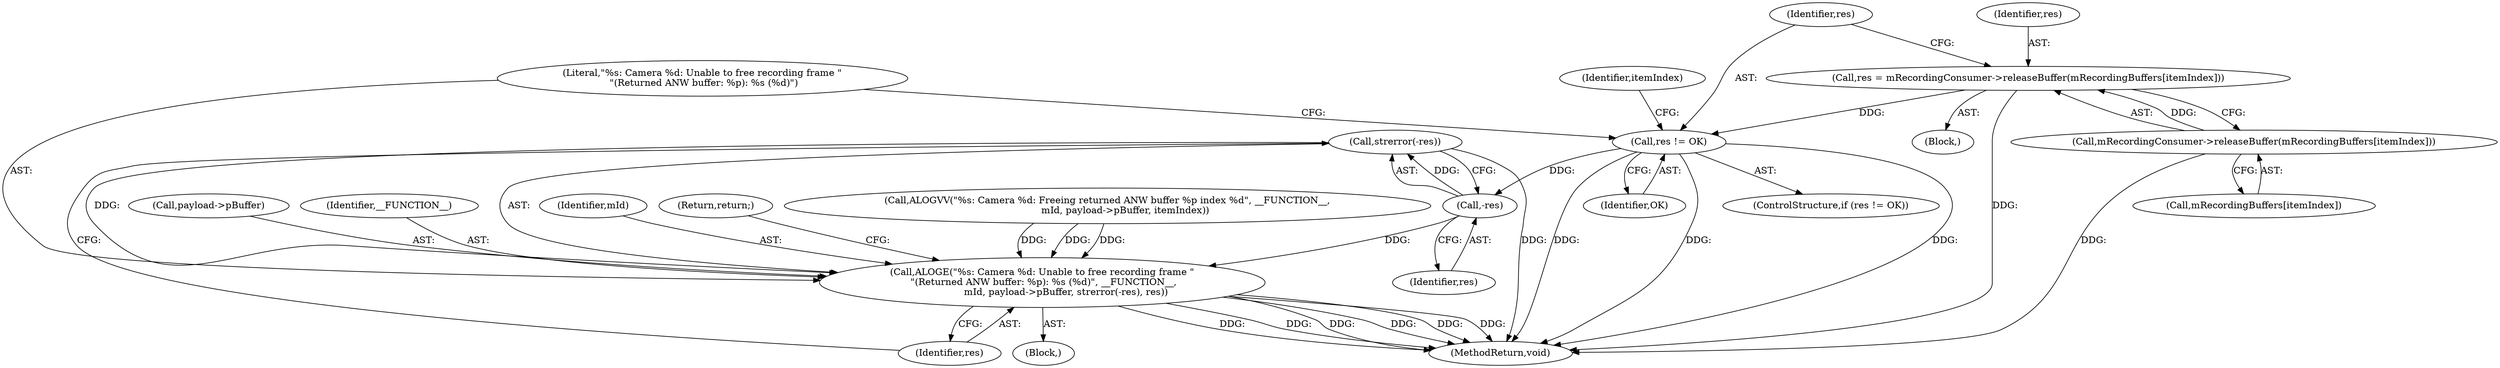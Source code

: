 digraph "0_Android_1f24c730ab6ca5aff1e3137b340b8aeaeda4bdbc_3@API" {
"1000233" [label="(Call,strerror(-res))"];
"1000234" [label="(Call,-res)"];
"1000222" [label="(Call,res != OK)"];
"1000215" [label="(Call,res = mRecordingConsumer->releaseBuffer(mRecordingBuffers[itemIndex]))"];
"1000217" [label="(Call,mRecordingConsumer->releaseBuffer(mRecordingBuffers[itemIndex]))"];
"1000226" [label="(Call,ALOGE(\"%s: Camera %d: Unable to free recording frame \"\n \"(Returned ANW buffer: %p): %s (%d)\", __FUNCTION__,\n                mId, payload->pBuffer, strerror(-res), res))"];
"1000228" [label="(Identifier,__FUNCTION__)"];
"1000227" [label="(Literal,\"%s: Camera %d: Unable to free recording frame \"\n \"(Returned ANW buffer: %p): %s (%d)\")"];
"1000217" [label="(Call,mRecordingConsumer->releaseBuffer(mRecordingBuffers[itemIndex]))"];
"1000234" [label="(Call,-res)"];
"1000229" [label="(Identifier,mId)"];
"1000236" [label="(Identifier,res)"];
"1000216" [label="(Identifier,res)"];
"1000224" [label="(Identifier,OK)"];
"1000226" [label="(Call,ALOGE(\"%s: Camera %d: Unable to free recording frame \"\n \"(Returned ANW buffer: %p): %s (%d)\", __FUNCTION__,\n                mId, payload->pBuffer, strerror(-res), res))"];
"1000218" [label="(Call,mRecordingBuffers[itemIndex])"];
"1000233" [label="(Call,strerror(-res))"];
"1000225" [label="(Block,)"];
"1000237" [label="(Return,return;)"];
"1000239" [label="(Identifier,itemIndex)"];
"1000235" [label="(Identifier,res)"];
"1000250" [label="(MethodReturn,void)"];
"1000222" [label="(Call,res != OK)"];
"1000221" [label="(ControlStructure,if (res != OK))"];
"1000215" [label="(Call,res = mRecordingConsumer->releaseBuffer(mRecordingBuffers[itemIndex]))"];
"1000207" [label="(Call,ALOGVV(\"%s: Camera %d: Freeing returned ANW buffer %p index %d\", __FUNCTION__,\n            mId, payload->pBuffer, itemIndex))"];
"1000230" [label="(Call,payload->pBuffer)"];
"1000223" [label="(Identifier,res)"];
"1000103" [label="(Block,)"];
"1000233" -> "1000226"  [label="AST: "];
"1000233" -> "1000234"  [label="CFG: "];
"1000234" -> "1000233"  [label="AST: "];
"1000236" -> "1000233"  [label="CFG: "];
"1000233" -> "1000250"  [label="DDG: "];
"1000233" -> "1000226"  [label="DDG: "];
"1000234" -> "1000233"  [label="DDG: "];
"1000234" -> "1000235"  [label="CFG: "];
"1000235" -> "1000234"  [label="AST: "];
"1000222" -> "1000234"  [label="DDG: "];
"1000234" -> "1000226"  [label="DDG: "];
"1000222" -> "1000221"  [label="AST: "];
"1000222" -> "1000224"  [label="CFG: "];
"1000223" -> "1000222"  [label="AST: "];
"1000224" -> "1000222"  [label="AST: "];
"1000227" -> "1000222"  [label="CFG: "];
"1000239" -> "1000222"  [label="CFG: "];
"1000222" -> "1000250"  [label="DDG: "];
"1000222" -> "1000250"  [label="DDG: "];
"1000222" -> "1000250"  [label="DDG: "];
"1000215" -> "1000222"  [label="DDG: "];
"1000215" -> "1000103"  [label="AST: "];
"1000215" -> "1000217"  [label="CFG: "];
"1000216" -> "1000215"  [label="AST: "];
"1000217" -> "1000215"  [label="AST: "];
"1000223" -> "1000215"  [label="CFG: "];
"1000215" -> "1000250"  [label="DDG: "];
"1000217" -> "1000215"  [label="DDG: "];
"1000217" -> "1000218"  [label="CFG: "];
"1000218" -> "1000217"  [label="AST: "];
"1000217" -> "1000250"  [label="DDG: "];
"1000226" -> "1000225"  [label="AST: "];
"1000226" -> "1000236"  [label="CFG: "];
"1000227" -> "1000226"  [label="AST: "];
"1000228" -> "1000226"  [label="AST: "];
"1000229" -> "1000226"  [label="AST: "];
"1000230" -> "1000226"  [label="AST: "];
"1000236" -> "1000226"  [label="AST: "];
"1000237" -> "1000226"  [label="CFG: "];
"1000226" -> "1000250"  [label="DDG: "];
"1000226" -> "1000250"  [label="DDG: "];
"1000226" -> "1000250"  [label="DDG: "];
"1000226" -> "1000250"  [label="DDG: "];
"1000226" -> "1000250"  [label="DDG: "];
"1000226" -> "1000250"  [label="DDG: "];
"1000207" -> "1000226"  [label="DDG: "];
"1000207" -> "1000226"  [label="DDG: "];
"1000207" -> "1000226"  [label="DDG: "];
}
